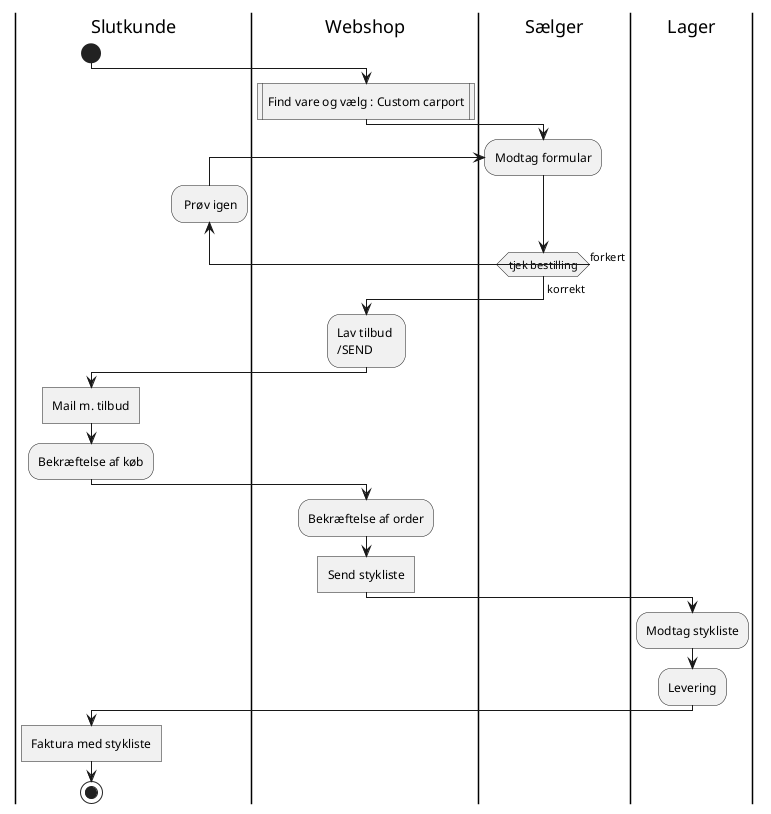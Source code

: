 @startuml
|Slutkunde|
start
|Webshop|
:Find vare og vælg : Custom carport|

|Sælger|
repeat :Modtag formular;
|Slutkunde|
backward: Prøv igen;
|Sælger|
repeat while (tjek bestilling) is (forkert)
-> korrekt;

|Webshop|
:Lav tilbud \n/SEND;
|Slutkunde|
:Mail m. tilbud; <<task>>

|Slutkunde|
:Bekræftelse af køb;

|Webshop|
:Bekræftelse af order;
:Send stykliste; <<task>>

|Lager|
:Modtag stykliste;
:Levering;

|Slutkunde|
:Faktura med stykliste; <<task>>
stop
@enduml